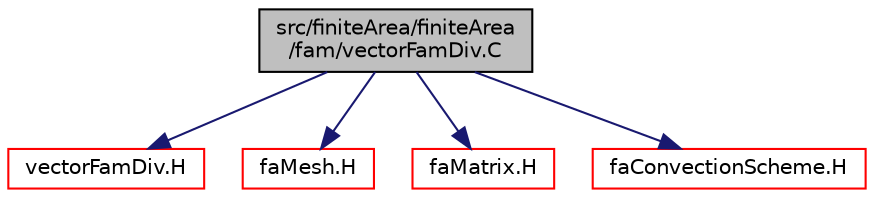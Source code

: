 digraph "src/finiteArea/finiteArea/fam/vectorFamDiv.C"
{
  bgcolor="transparent";
  edge [fontname="Helvetica",fontsize="10",labelfontname="Helvetica",labelfontsize="10"];
  node [fontname="Helvetica",fontsize="10",shape=record];
  Node1 [label="src/finiteArea/finiteArea\l/fam/vectorFamDiv.C",height=0.2,width=0.4,color="black", fillcolor="grey75", style="filled" fontcolor="black"];
  Node1 -> Node2 [color="midnightblue",fontsize="10",style="solid",fontname="Helvetica"];
  Node2 [label="vectorFamDiv.H",height=0.2,width=0.4,color="red",URL="$vectorFamDiv_8H.html",tooltip="Specialisation of fam div for a flux. "];
  Node1 -> Node3 [color="midnightblue",fontsize="10",style="solid",fontname="Helvetica"];
  Node3 [label="faMesh.H",height=0.2,width=0.4,color="red",URL="$faMesh_8H.html"];
  Node1 -> Node4 [color="midnightblue",fontsize="10",style="solid",fontname="Helvetica"];
  Node4 [label="faMatrix.H",height=0.2,width=0.4,color="red",URL="$faMatrix_8H.html"];
  Node1 -> Node5 [color="midnightblue",fontsize="10",style="solid",fontname="Helvetica"];
  Node5 [label="faConvectionScheme.H",height=0.2,width=0.4,color="red",URL="$faConvectionScheme_8H.html"];
}
